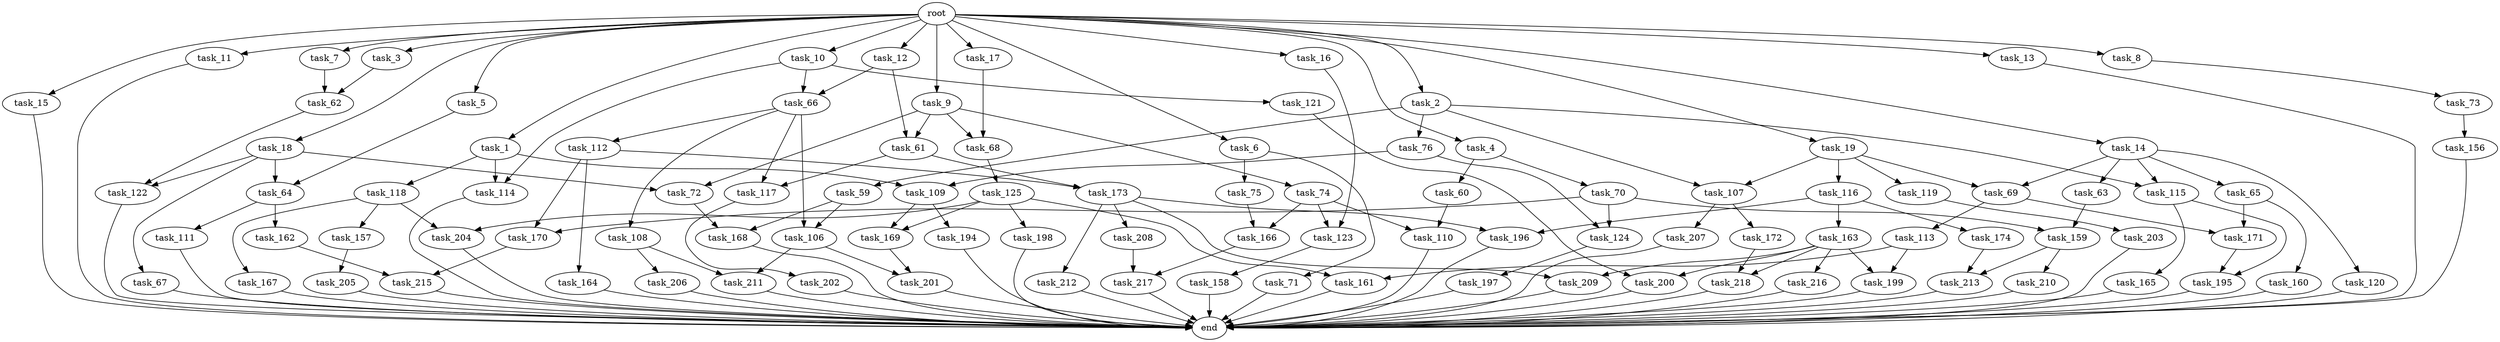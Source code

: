 digraph G {
  task_116 [size="214748364800.000000"];
  task_163 [size="858993459200.000000"];
  task_15 [size="1024.000000"];
  task_212 [size="214748364800.000000"];
  task_169 [size="730144440320.000000"];
  task_207 [size="309237645312.000000"];
  task_168 [size="292057776128.000000"];
  task_161 [size="68719476736.000000"];
  end [size="0.000000"];
  task_7 [size="1024.000000"];
  task_119 [size="214748364800.000000"];
  task_166 [size="1245540515840.000000"];
  task_75 [size="858993459200.000000"];
  task_106 [size="635655159808.000000"];
  task_204 [size="893353197568.000000"];
  task_117 [size="1279900254208.000000"];
  task_196 [size="1073741824000.000000"];
  task_9 [size="1024.000000"];
  task_199 [size="68719476736.000000"];
  task_74 [size="77309411328.000000"];
  task_216 [size="34359738368.000000"];
  task_112 [size="420906795008.000000"];
  task_59 [size="137438953472.000000"];
  task_121 [size="858993459200.000000"];
  task_164 [size="214748364800.000000"];
  task_217 [size="1554778161152.000000"];
  task_73 [size="549755813888.000000"];
  task_64 [size="1005022347264.000000"];
  task_198 [size="34359738368.000000"];
  task_65 [size="34359738368.000000"];
  task_118 [size="137438953472.000000"];
  task_18 [size="1024.000000"];
  task_159 [size="773094113280.000000"];
  task_63 [size="34359738368.000000"];
  task_68 [size="936302870528.000000"];
  task_115 [size="171798691840.000000"];
  task_206 [size="695784701952.000000"];
  task_160 [size="420906795008.000000"];
  task_61 [size="386547056640.000000"];
  task_11 [size="1024.000000"];
  task_167 [size="858993459200.000000"];
  task_125 [size="34359738368.000000"];
  task_156 [size="420906795008.000000"];
  task_1 [size="1024.000000"];
  task_165 [size="137438953472.000000"];
  task_157 [size="858993459200.000000"];
  task_109 [size="214748364800.000000"];
  task_210 [size="77309411328.000000"];
  task_201 [size="386547056640.000000"];
  task_69 [size="249108103168.000000"];
  task_171 [size="970662608896.000000"];
  task_162 [size="695784701952.000000"];
  task_123 [size="1408749273088.000000"];
  task_194 [size="695784701952.000000"];
  task_108 [size="420906795008.000000"];
  task_62 [size="1245540515840.000000"];
  task_66 [size="1168231104512.000000"];
  task_19 [size="1024.000000"];
  task_213 [size="154618822656.000000"];
  task_195 [size="446676598784.000000"];
  task_173 [size="1073741824000.000000"];
  task_4 [size="1024.000000"];
  task_172 [size="309237645312.000000"];
  task_60 [size="695784701952.000000"];
  task_10 [size="1024.000000"];
  task_158 [size="77309411328.000000"];
  task_70 [size="695784701952.000000"];
  task_71 [size="858993459200.000000"];
  task_67 [size="695784701952.000000"];
  task_14 [size="1024.000000"];
  task_12 [size="1024.000000"];
  task_13 [size="1024.000000"];
  task_174 [size="858993459200.000000"];
  task_3 [size="1024.000000"];
  task_114 [size="996432412672.000000"];
  task_5 [size="1024.000000"];
  task_113 [size="549755813888.000000"];
  task_6 [size="1024.000000"];
  task_203 [size="695784701952.000000"];
  task_124 [size="773094113280.000000"];
  task_2 [size="1024.000000"];
  task_209 [size="249108103168.000000"];
  task_197 [size="858993459200.000000"];
  task_107 [size="352187318272.000000"];
  task_72 [size="773094113280.000000"];
  task_211 [size="773094113280.000000"];
  task_170 [size="910533066752.000000"];
  task_17 [size="1024.000000"];
  task_76 [size="137438953472.000000"];
  task_202 [size="309237645312.000000"];
  task_120 [size="34359738368.000000"];
  task_200 [size="111669149696.000000"];
  root [size="0.000000"];
  task_205 [size="309237645312.000000"];
  task_111 [size="695784701952.000000"];
  task_8 [size="1024.000000"];
  task_16 [size="1024.000000"];
  task_218 [size="343597383680.000000"];
  task_215 [size="841813590016.000000"];
  task_110 [size="858993459200.000000"];
  task_122 [size="1554778161152.000000"];
  task_208 [size="214748364800.000000"];

  task_116 -> task_163 [size="838860800.000000"];
  task_116 -> task_174 [size="838860800.000000"];
  task_116 -> task_196 [size="838860800.000000"];
  task_163 -> task_199 [size="33554432.000000"];
  task_163 -> task_200 [size="33554432.000000"];
  task_163 -> task_209 [size="33554432.000000"];
  task_163 -> task_216 [size="33554432.000000"];
  task_163 -> task_218 [size="33554432.000000"];
  task_15 -> end [size="1.000000"];
  task_212 -> end [size="1.000000"];
  task_169 -> task_201 [size="301989888.000000"];
  task_207 -> end [size="1.000000"];
  task_168 -> end [size="1.000000"];
  task_161 -> end [size="1.000000"];
  task_7 -> task_62 [size="536870912.000000"];
  task_119 -> task_203 [size="679477248.000000"];
  task_166 -> task_217 [size="838860800.000000"];
  task_75 -> task_166 [size="679477248.000000"];
  task_106 -> task_201 [size="75497472.000000"];
  task_106 -> task_211 [size="75497472.000000"];
  task_204 -> end [size="1.000000"];
  task_117 -> task_202 [size="301989888.000000"];
  task_196 -> end [size="1.000000"];
  task_9 -> task_68 [size="75497472.000000"];
  task_9 -> task_61 [size="75497472.000000"];
  task_9 -> task_72 [size="75497472.000000"];
  task_9 -> task_74 [size="75497472.000000"];
  task_199 -> end [size="1.000000"];
  task_74 -> task_110 [size="536870912.000000"];
  task_74 -> task_166 [size="536870912.000000"];
  task_74 -> task_123 [size="536870912.000000"];
  task_216 -> end [size="1.000000"];
  task_112 -> task_164 [size="209715200.000000"];
  task_112 -> task_170 [size="209715200.000000"];
  task_112 -> task_173 [size="209715200.000000"];
  task_59 -> task_168 [size="209715200.000000"];
  task_59 -> task_106 [size="209715200.000000"];
  task_121 -> task_200 [size="75497472.000000"];
  task_164 -> end [size="1.000000"];
  task_217 -> end [size="1.000000"];
  task_73 -> task_156 [size="411041792.000000"];
  task_64 -> task_162 [size="679477248.000000"];
  task_64 -> task_111 [size="679477248.000000"];
  task_198 -> end [size="1.000000"];
  task_65 -> task_160 [size="411041792.000000"];
  task_65 -> task_171 [size="411041792.000000"];
  task_118 -> task_204 [size="838860800.000000"];
  task_118 -> task_167 [size="838860800.000000"];
  task_118 -> task_157 [size="838860800.000000"];
  task_18 -> task_67 [size="679477248.000000"];
  task_18 -> task_122 [size="679477248.000000"];
  task_18 -> task_64 [size="679477248.000000"];
  task_18 -> task_72 [size="679477248.000000"];
  task_159 -> task_210 [size="75497472.000000"];
  task_159 -> task_213 [size="75497472.000000"];
  task_63 -> task_159 [size="75497472.000000"];
  task_68 -> task_125 [size="33554432.000000"];
  task_115 -> task_195 [size="134217728.000000"];
  task_115 -> task_165 [size="134217728.000000"];
  task_206 -> end [size="1.000000"];
  task_160 -> end [size="1.000000"];
  task_61 -> task_117 [size="838860800.000000"];
  task_61 -> task_173 [size="838860800.000000"];
  task_11 -> end [size="1.000000"];
  task_167 -> end [size="1.000000"];
  task_125 -> task_161 [size="33554432.000000"];
  task_125 -> task_198 [size="33554432.000000"];
  task_125 -> task_169 [size="33554432.000000"];
  task_125 -> task_204 [size="33554432.000000"];
  task_156 -> end [size="1.000000"];
  task_1 -> task_114 [size="134217728.000000"];
  task_1 -> task_109 [size="134217728.000000"];
  task_1 -> task_118 [size="134217728.000000"];
  task_165 -> end [size="1.000000"];
  task_157 -> task_205 [size="301989888.000000"];
  task_109 -> task_169 [size="679477248.000000"];
  task_109 -> task_194 [size="679477248.000000"];
  task_210 -> end [size="1.000000"];
  task_201 -> end [size="1.000000"];
  task_69 -> task_171 [size="536870912.000000"];
  task_69 -> task_113 [size="536870912.000000"];
  task_171 -> task_195 [size="301989888.000000"];
  task_162 -> task_215 [size="411041792.000000"];
  task_123 -> task_158 [size="75497472.000000"];
  task_194 -> end [size="1.000000"];
  task_108 -> task_206 [size="679477248.000000"];
  task_108 -> task_211 [size="679477248.000000"];
  task_62 -> task_122 [size="838860800.000000"];
  task_66 -> task_112 [size="411041792.000000"];
  task_66 -> task_108 [size="411041792.000000"];
  task_66 -> task_117 [size="411041792.000000"];
  task_66 -> task_106 [size="411041792.000000"];
  task_19 -> task_116 [size="209715200.000000"];
  task_19 -> task_69 [size="209715200.000000"];
  task_19 -> task_107 [size="209715200.000000"];
  task_19 -> task_119 [size="209715200.000000"];
  task_213 -> end [size="1.000000"];
  task_195 -> end [size="1.000000"];
  task_173 -> task_212 [size="209715200.000000"];
  task_173 -> task_196 [size="209715200.000000"];
  task_173 -> task_208 [size="209715200.000000"];
  task_173 -> task_209 [size="209715200.000000"];
  task_4 -> task_60 [size="679477248.000000"];
  task_4 -> task_70 [size="679477248.000000"];
  task_172 -> task_218 [size="301989888.000000"];
  task_60 -> task_110 [size="301989888.000000"];
  task_10 -> task_66 [size="838860800.000000"];
  task_10 -> task_114 [size="838860800.000000"];
  task_10 -> task_121 [size="838860800.000000"];
  task_158 -> end [size="1.000000"];
  task_70 -> task_170 [size="679477248.000000"];
  task_70 -> task_124 [size="679477248.000000"];
  task_70 -> task_159 [size="679477248.000000"];
  task_71 -> end [size="1.000000"];
  task_67 -> end [size="1.000000"];
  task_14 -> task_63 [size="33554432.000000"];
  task_14 -> task_65 [size="33554432.000000"];
  task_14 -> task_69 [size="33554432.000000"];
  task_14 -> task_120 [size="33554432.000000"];
  task_14 -> task_115 [size="33554432.000000"];
  task_12 -> task_66 [size="301989888.000000"];
  task_12 -> task_61 [size="301989888.000000"];
  task_13 -> end [size="1.000000"];
  task_174 -> task_213 [size="75497472.000000"];
  task_3 -> task_62 [size="679477248.000000"];
  task_114 -> end [size="1.000000"];
  task_5 -> task_64 [size="301989888.000000"];
  task_113 -> task_161 [size="33554432.000000"];
  task_113 -> task_199 [size="33554432.000000"];
  task_6 -> task_75 [size="838860800.000000"];
  task_6 -> task_71 [size="838860800.000000"];
  task_203 -> end [size="1.000000"];
  task_124 -> task_197 [size="838860800.000000"];
  task_2 -> task_107 [size="134217728.000000"];
  task_2 -> task_76 [size="134217728.000000"];
  task_2 -> task_59 [size="134217728.000000"];
  task_2 -> task_115 [size="134217728.000000"];
  task_209 -> end [size="1.000000"];
  task_197 -> end [size="1.000000"];
  task_107 -> task_207 [size="301989888.000000"];
  task_107 -> task_172 [size="301989888.000000"];
  task_72 -> task_168 [size="75497472.000000"];
  task_211 -> end [size="1.000000"];
  task_170 -> task_215 [size="411041792.000000"];
  task_17 -> task_68 [size="838860800.000000"];
  task_76 -> task_109 [size="75497472.000000"];
  task_76 -> task_124 [size="75497472.000000"];
  task_202 -> end [size="1.000000"];
  task_120 -> end [size="1.000000"];
  task_200 -> end [size="1.000000"];
  root -> task_13 [size="1.000000"];
  root -> task_17 [size="1.000000"];
  root -> task_3 [size="1.000000"];
  root -> task_4 [size="1.000000"];
  root -> task_11 [size="1.000000"];
  root -> task_15 [size="1.000000"];
  root -> task_10 [size="1.000000"];
  root -> task_6 [size="1.000000"];
  root -> task_9 [size="1.000000"];
  root -> task_16 [size="1.000000"];
  root -> task_8 [size="1.000000"];
  root -> task_18 [size="1.000000"];
  root -> task_1 [size="1.000000"];
  root -> task_5 [size="1.000000"];
  root -> task_19 [size="1.000000"];
  root -> task_2 [size="1.000000"];
  root -> task_14 [size="1.000000"];
  root -> task_7 [size="1.000000"];
  root -> task_12 [size="1.000000"];
  task_205 -> end [size="1.000000"];
  task_111 -> end [size="1.000000"];
  task_8 -> task_73 [size="536870912.000000"];
  task_16 -> task_123 [size="838860800.000000"];
  task_218 -> end [size="1.000000"];
  task_215 -> end [size="1.000000"];
  task_110 -> end [size="1.000000"];
  task_122 -> end [size="1.000000"];
  task_208 -> task_217 [size="679477248.000000"];
}
